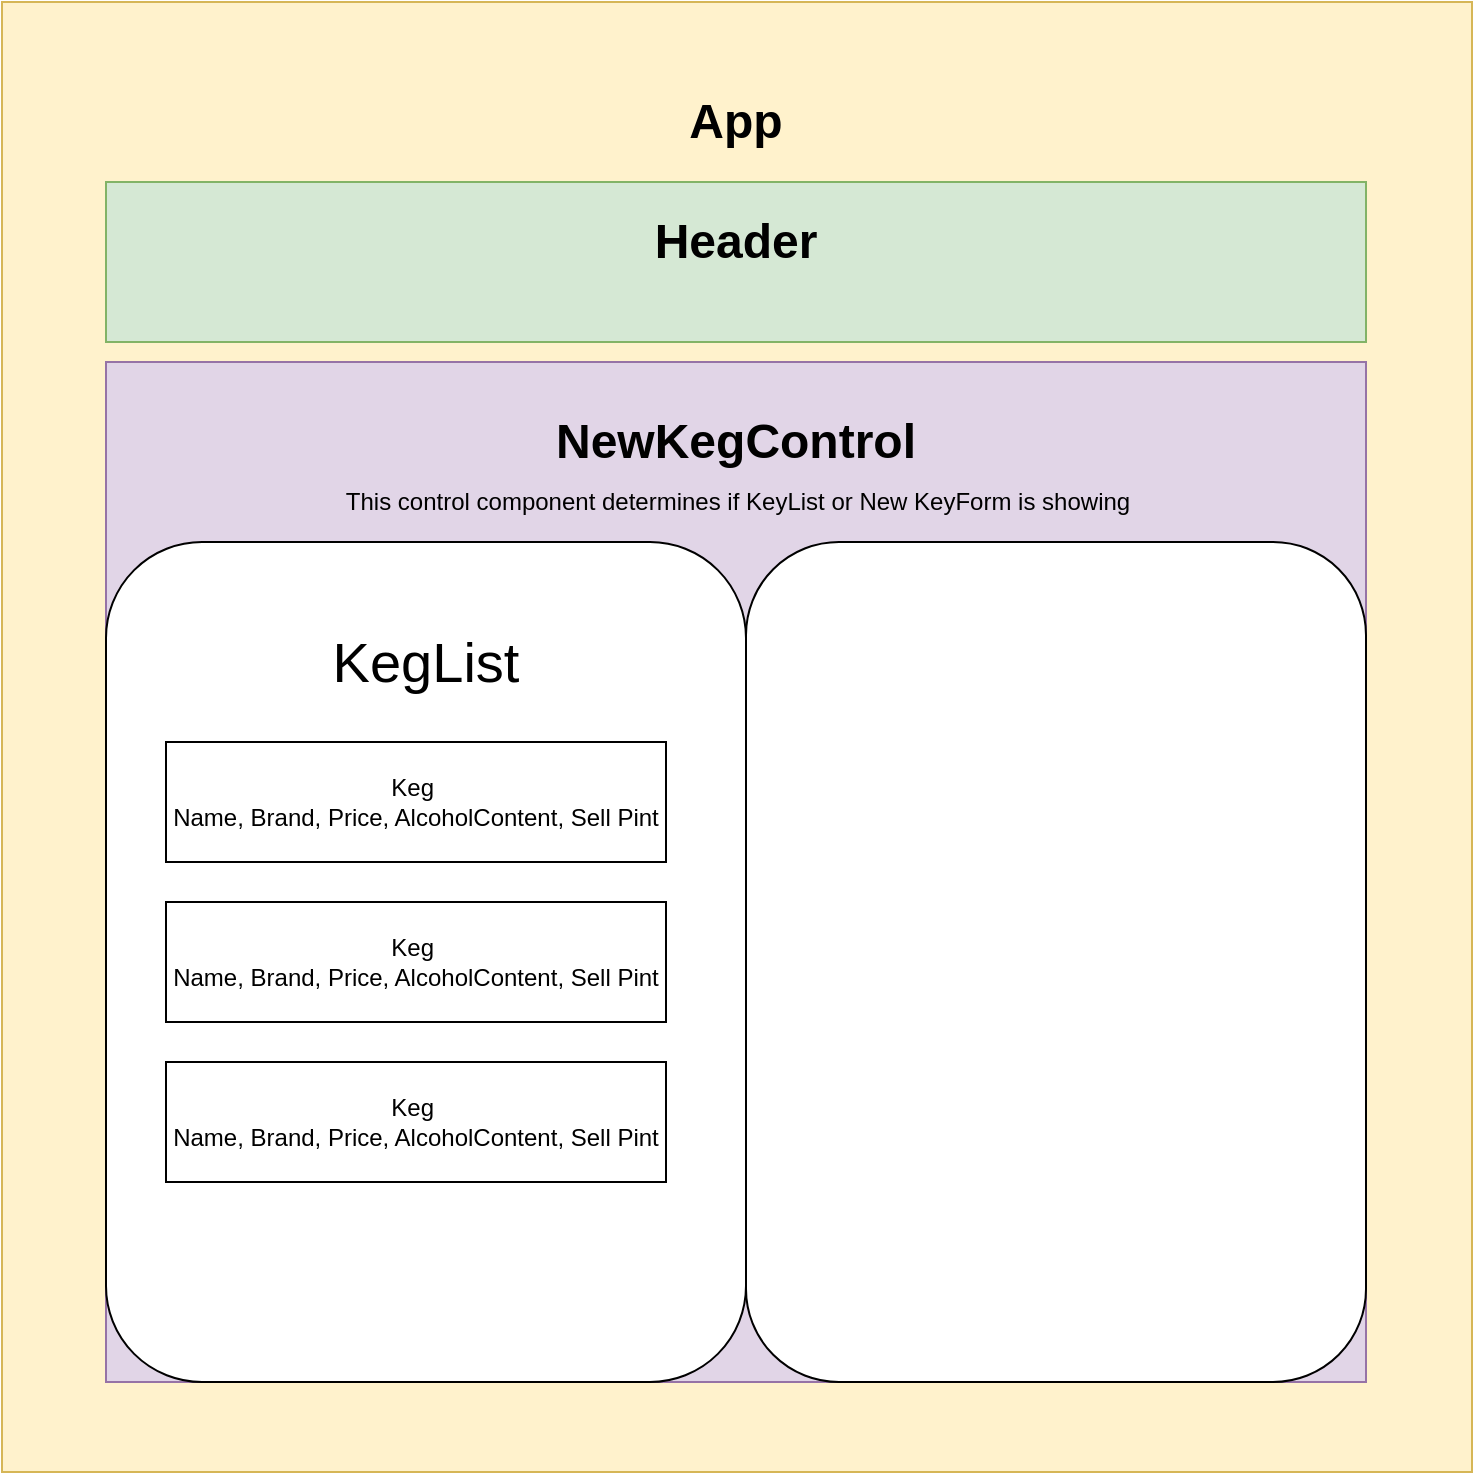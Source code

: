 <mxfile version="14.3.0" type="device"><diagram id="X81-C_m8Avj77kWMOwU5" name="Page-1"><mxGraphModel dx="1902" dy="1037" grid="1" gridSize="10" guides="1" tooltips="1" connect="1" arrows="1" fold="1" page="1" pageScale="1" pageWidth="850" pageHeight="1100" math="0" shadow="0"><root><mxCell id="0"/><mxCell id="1" parent="0"/><mxCell id="Y0zBpDvZu587sABDN04E-43" value="" style="whiteSpace=wrap;html=1;aspect=fixed;" vertex="1" parent="1"><mxGeometry x="220" y="640" width="50" height="50" as="geometry"/></mxCell><mxCell id="Y0zBpDvZu587sABDN04E-39" value="" style="whiteSpace=wrap;html=1;aspect=fixed;" vertex="1" parent="1"><mxGeometry x="210" y="650" width="50" height="50" as="geometry"/></mxCell><mxCell id="Y0zBpDvZu587sABDN04E-1" value="" style="whiteSpace=wrap;html=1;aspect=fixed;fillColor=#fff2cc;strokeColor=#d6b656;" vertex="1" parent="1"><mxGeometry x="58" y="130" width="735" height="735" as="geometry"/></mxCell><mxCell id="Y0zBpDvZu587sABDN04E-2" value="&lt;b&gt;&lt;font style=&quot;font-size: 24px&quot;&gt;App&lt;/font&gt;&lt;/b&gt;" style="text;html=1;strokeColor=none;fillColor=none;align=center;verticalAlign=middle;whiteSpace=wrap;rounded=0;" vertex="1" parent="1"><mxGeometry x="385" y="160" width="80" height="60" as="geometry"/></mxCell><mxCell id="Y0zBpDvZu587sABDN04E-3" value="" style="rounded=0;whiteSpace=wrap;html=1;fillColor=#d5e8d4;strokeColor=#82b366;" vertex="1" parent="1"><mxGeometry x="110" y="220" width="630" height="80" as="geometry"/></mxCell><mxCell id="Y0zBpDvZu587sABDN04E-5" value="&lt;span style=&quot;font-size: 24px&quot;&gt;&lt;b&gt;Header&lt;/b&gt;&lt;/span&gt;" style="text;html=1;strokeColor=none;fillColor=none;align=center;verticalAlign=middle;whiteSpace=wrap;rounded=0;" vertex="1" parent="1"><mxGeometry x="385" y="220" width="80" height="60" as="geometry"/></mxCell><mxCell id="Y0zBpDvZu587sABDN04E-6" value="" style="rounded=0;whiteSpace=wrap;html=1;fillColor=#e1d5e7;strokeColor=#9673a6;" vertex="1" parent="1"><mxGeometry x="110" y="310" width="630" height="510" as="geometry"/></mxCell><mxCell id="Y0zBpDvZu587sABDN04E-8" value="&lt;span style=&quot;font-size: 24px&quot;&gt;&lt;b&gt;NewKegControl&lt;/b&gt;&lt;/span&gt;" style="text;html=1;strokeColor=none;fillColor=none;align=center;verticalAlign=middle;whiteSpace=wrap;rounded=0;" vertex="1" parent="1"><mxGeometry x="385" y="320" width="80" height="60" as="geometry"/></mxCell><mxCell id="Y0zBpDvZu587sABDN04E-9" value="This control component determines if KeyList or New KeyForm is showing" style="text;html=1;strokeColor=none;fillColor=none;align=center;verticalAlign=middle;whiteSpace=wrap;rounded=0;" vertex="1" parent="1"><mxGeometry x="150.5" y="370" width="550" height="20" as="geometry"/></mxCell><mxCell id="Y0zBpDvZu587sABDN04E-10" value="" style="rounded=1;whiteSpace=wrap;html=1;" vertex="1" parent="1"><mxGeometry x="110" y="400" width="320" height="420" as="geometry"/></mxCell><mxCell id="Y0zBpDvZu587sABDN04E-11" value="" style="rounded=1;whiteSpace=wrap;html=1;" vertex="1" parent="1"><mxGeometry x="430" y="400" width="310" height="420" as="geometry"/></mxCell><mxCell id="Y0zBpDvZu587sABDN04E-60" value="Keg&amp;nbsp;&lt;br&gt;Name, Brand, Price, AlcoholContent, Sell Pint" style="rounded=0;whiteSpace=wrap;html=1;" vertex="1" parent="1"><mxGeometry x="140" y="500" width="250" height="60" as="geometry"/></mxCell><mxCell id="Y0zBpDvZu587sABDN04E-63" value="Keg&amp;nbsp;&lt;br&gt;Name, Brand, Price, AlcoholContent, Sell Pint" style="rounded=0;whiteSpace=wrap;html=1;" vertex="1" parent="1"><mxGeometry x="140" y="660" width="250" height="60" as="geometry"/></mxCell><mxCell id="Y0zBpDvZu587sABDN04E-64" value="Keg&amp;nbsp;&lt;br&gt;Name, Brand, Price, AlcoholContent, Sell Pint" style="rounded=0;whiteSpace=wrap;html=1;" vertex="1" parent="1"><mxGeometry x="140" y="580" width="250" height="60" as="geometry"/></mxCell><mxCell id="Y0zBpDvZu587sABDN04E-65" value="&lt;font style=&quot;font-size: 28px&quot;&gt;KegList&lt;/font&gt;" style="text;html=1;strokeColor=none;fillColor=none;align=center;verticalAlign=middle;whiteSpace=wrap;rounded=0;" vertex="1" parent="1"><mxGeometry x="250" y="450" width="40" height="20" as="geometry"/></mxCell></root></mxGraphModel></diagram></mxfile>